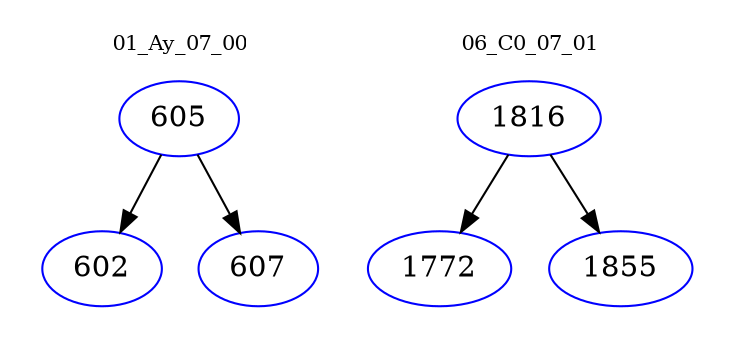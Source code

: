 digraph{
subgraph cluster_0 {
color = white
label = "01_Ay_07_00";
fontsize=10;
T0_605 [label="605", color="blue"]
T0_605 -> T0_602 [color="black"]
T0_602 [label="602", color="blue"]
T0_605 -> T0_607 [color="black"]
T0_607 [label="607", color="blue"]
}
subgraph cluster_1 {
color = white
label = "06_C0_07_01";
fontsize=10;
T1_1816 [label="1816", color="blue"]
T1_1816 -> T1_1772 [color="black"]
T1_1772 [label="1772", color="blue"]
T1_1816 -> T1_1855 [color="black"]
T1_1855 [label="1855", color="blue"]
}
}
